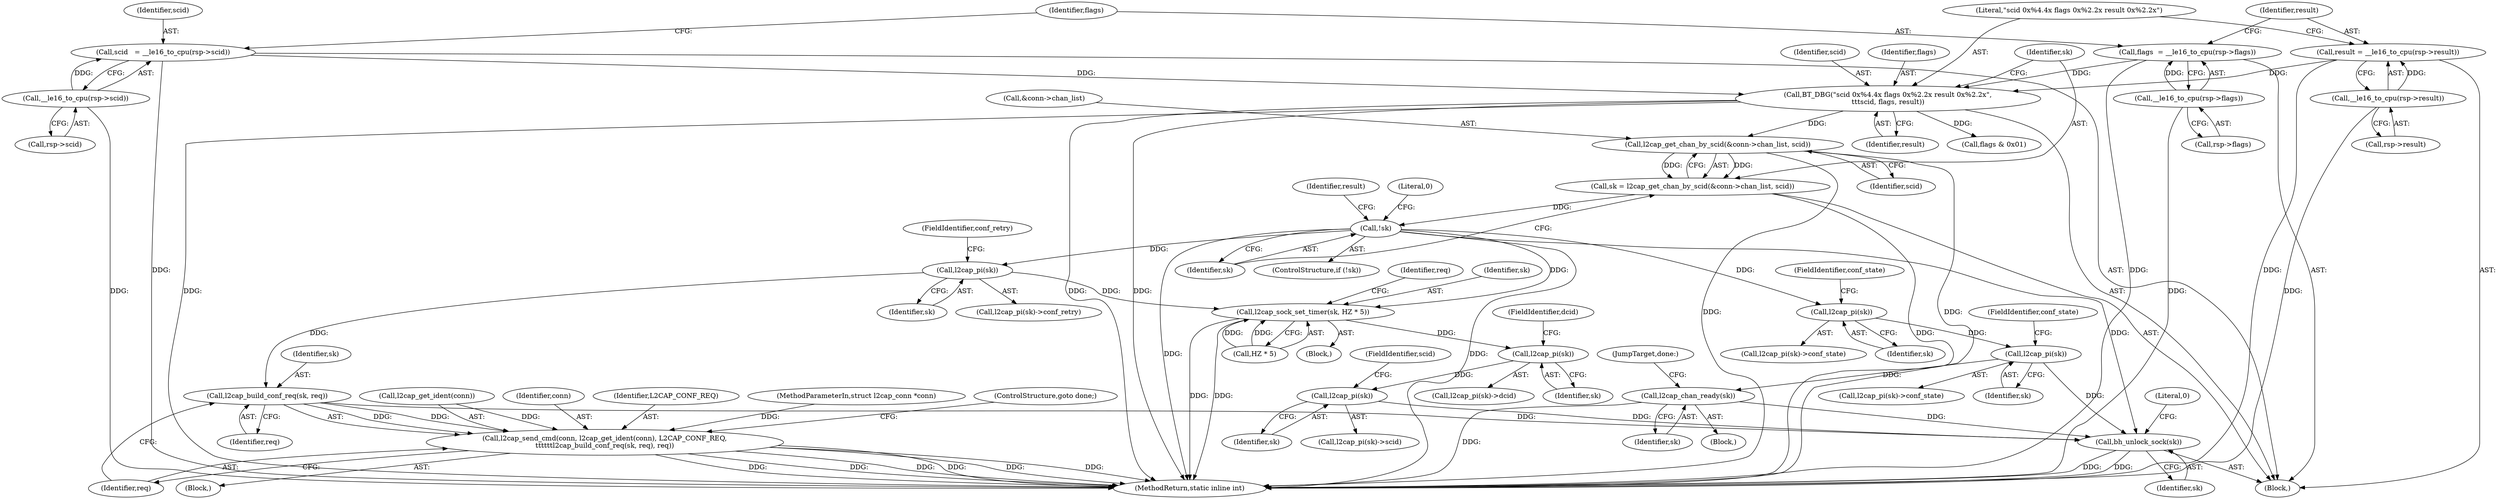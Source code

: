 digraph "0_linux_f2fcfcd670257236ebf2088bbdf26f6a8ef459fe_1@pointer" {
"1000141" [label="(Call,l2cap_get_chan_by_scid(&conn->chan_list, scid))"];
"1000134" [label="(Call,BT_DBG(\"scid 0x%4.4x flags 0x%2.2x result 0x%2.2x\",\n\t\t\tscid, flags, result))"];
"1000116" [label="(Call,scid   = __le16_to_cpu(rsp->scid))"];
"1000118" [label="(Call,__le16_to_cpu(rsp->scid))"];
"1000122" [label="(Call,flags  = __le16_to_cpu(rsp->flags))"];
"1000124" [label="(Call,__le16_to_cpu(rsp->flags))"];
"1000128" [label="(Call,result = __le16_to_cpu(rsp->result))"];
"1000130" [label="(Call,__le16_to_cpu(rsp->result))"];
"1000139" [label="(Call,sk = l2cap_get_chan_by_scid(&conn->chan_list, scid))"];
"1000148" [label="(Call,!sk)"];
"1000162" [label="(Call,l2cap_pi(sk))"];
"1000173" [label="(Call,l2cap_build_conf_req(sk, req))"];
"1000168" [label="(Call,l2cap_send_cmd(conn, l2cap_get_ident(conn), L2CAP_CONF_REQ,\n\t\t\t\t\t\tl2cap_build_conf_req(sk, req), req))"];
"1000251" [label="(Call,bh_unlock_sock(sk))"];
"1000189" [label="(Call,l2cap_sock_set_timer(sk, HZ * 5))"];
"1000202" [label="(Call,l2cap_pi(sk))"];
"1000211" [label="(Call,l2cap_pi(sk))"];
"1000231" [label="(Call,l2cap_pi(sk))"];
"1000238" [label="(Call,l2cap_pi(sk))"];
"1000248" [label="(Call,l2cap_chan_ready(sk))"];
"1000204" [label="(FieldIdentifier,dcid)"];
"1000137" [label="(Identifier,flags)"];
"1000238" [label="(Call,l2cap_pi(sk))"];
"1000124" [label="(Call,__le16_to_cpu(rsp->flags))"];
"1000252" [label="(Identifier,sk)"];
"1000250" [label="(JumpTarget,done:)"];
"1000141" [label="(Call,l2cap_get_chan_by_scid(&conn->chan_list, scid))"];
"1000149" [label="(Identifier,sk)"];
"1000176" [label="(Identifier,req)"];
"1000151" [label="(Literal,0)"];
"1000102" [label="(MethodParameterIn,struct l2cap_conn *conn)"];
"1000147" [label="(ControlStructure,if (!sk))"];
"1000146" [label="(Identifier,scid)"];
"1000153" [label="(Identifier,result)"];
"1000162" [label="(Call,l2cap_pi(sk))"];
"1000211" [label="(Call,l2cap_pi(sk))"];
"1000202" [label="(Call,l2cap_pi(sk))"];
"1000248" [label="(Call,l2cap_chan_ready(sk))"];
"1000198" [label="(Identifier,req)"];
"1000129" [label="(Identifier,result)"];
"1000213" [label="(FieldIdentifier,scid)"];
"1000122" [label="(Call,flags  = __le16_to_cpu(rsp->flags))"];
"1000164" [label="(FieldIdentifier,conf_retry)"];
"1000201" [label="(Call,l2cap_pi(sk)->dcid)"];
"1000233" [label="(FieldIdentifier,conf_state)"];
"1000189" [label="(Call,l2cap_sock_set_timer(sk, HZ * 5))"];
"1000254" [label="(Literal,0)"];
"1000232" [label="(Identifier,sk)"];
"1000118" [label="(Call,__le16_to_cpu(rsp->scid))"];
"1000175" [label="(Identifier,req)"];
"1000177" [label="(ControlStructure,goto done;)"];
"1000119" [label="(Call,rsp->scid)"];
"1000231" [label="(Call,l2cap_pi(sk))"];
"1000210" [label="(Call,l2cap_pi(sk)->scid)"];
"1000212" [label="(Identifier,sk)"];
"1000139" [label="(Call,sk = l2cap_get_chan_by_scid(&conn->chan_list, scid))"];
"1000105" [label="(Block,)"];
"1000125" [label="(Call,rsp->flags)"];
"1000242" [label="(Block,)"];
"1000163" [label="(Identifier,sk)"];
"1000255" [label="(MethodReturn,static inline int)"];
"1000161" [label="(Call,l2cap_pi(sk)->conf_retry)"];
"1000170" [label="(Call,l2cap_get_ident(conn))"];
"1000190" [label="(Identifier,sk)"];
"1000136" [label="(Identifier,scid)"];
"1000131" [label="(Call,rsp->result)"];
"1000249" [label="(Identifier,sk)"];
"1000191" [label="(Call,HZ * 5)"];
"1000166" [label="(Block,)"];
"1000148" [label="(Call,!sk)"];
"1000128" [label="(Call,result = __le16_to_cpu(rsp->result))"];
"1000123" [label="(Identifier,flags)"];
"1000116" [label="(Call,scid   = __le16_to_cpu(rsp->scid))"];
"1000173" [label="(Call,l2cap_build_conf_req(sk, req))"];
"1000138" [label="(Identifier,result)"];
"1000134" [label="(Call,BT_DBG(\"scid 0x%4.4x flags 0x%2.2x result 0x%2.2x\",\n\t\t\tscid, flags, result))"];
"1000237" [label="(Call,l2cap_pi(sk)->conf_state)"];
"1000225" [label="(Call,flags & 0x01)"];
"1000169" [label="(Identifier,conn)"];
"1000140" [label="(Identifier,sk)"];
"1000172" [label="(Identifier,L2CAP_CONF_REQ)"];
"1000154" [label="(Block,)"];
"1000230" [label="(Call,l2cap_pi(sk)->conf_state)"];
"1000142" [label="(Call,&conn->chan_list)"];
"1000240" [label="(FieldIdentifier,conf_state)"];
"1000135" [label="(Literal,\"scid 0x%4.4x flags 0x%2.2x result 0x%2.2x\")"];
"1000203" [label="(Identifier,sk)"];
"1000117" [label="(Identifier,scid)"];
"1000251" [label="(Call,bh_unlock_sock(sk))"];
"1000239" [label="(Identifier,sk)"];
"1000168" [label="(Call,l2cap_send_cmd(conn, l2cap_get_ident(conn), L2CAP_CONF_REQ,\n\t\t\t\t\t\tl2cap_build_conf_req(sk, req), req))"];
"1000174" [label="(Identifier,sk)"];
"1000130" [label="(Call,__le16_to_cpu(rsp->result))"];
"1000141" -> "1000139"  [label="AST: "];
"1000141" -> "1000146"  [label="CFG: "];
"1000142" -> "1000141"  [label="AST: "];
"1000146" -> "1000141"  [label="AST: "];
"1000139" -> "1000141"  [label="CFG: "];
"1000141" -> "1000255"  [label="DDG: "];
"1000141" -> "1000255"  [label="DDG: "];
"1000141" -> "1000139"  [label="DDG: "];
"1000141" -> "1000139"  [label="DDG: "];
"1000134" -> "1000141"  [label="DDG: "];
"1000134" -> "1000105"  [label="AST: "];
"1000134" -> "1000138"  [label="CFG: "];
"1000135" -> "1000134"  [label="AST: "];
"1000136" -> "1000134"  [label="AST: "];
"1000137" -> "1000134"  [label="AST: "];
"1000138" -> "1000134"  [label="AST: "];
"1000140" -> "1000134"  [label="CFG: "];
"1000134" -> "1000255"  [label="DDG: "];
"1000134" -> "1000255"  [label="DDG: "];
"1000134" -> "1000255"  [label="DDG: "];
"1000116" -> "1000134"  [label="DDG: "];
"1000122" -> "1000134"  [label="DDG: "];
"1000128" -> "1000134"  [label="DDG: "];
"1000134" -> "1000225"  [label="DDG: "];
"1000116" -> "1000105"  [label="AST: "];
"1000116" -> "1000118"  [label="CFG: "];
"1000117" -> "1000116"  [label="AST: "];
"1000118" -> "1000116"  [label="AST: "];
"1000123" -> "1000116"  [label="CFG: "];
"1000116" -> "1000255"  [label="DDG: "];
"1000118" -> "1000116"  [label="DDG: "];
"1000118" -> "1000119"  [label="CFG: "];
"1000119" -> "1000118"  [label="AST: "];
"1000118" -> "1000255"  [label="DDG: "];
"1000122" -> "1000105"  [label="AST: "];
"1000122" -> "1000124"  [label="CFG: "];
"1000123" -> "1000122"  [label="AST: "];
"1000124" -> "1000122"  [label="AST: "];
"1000129" -> "1000122"  [label="CFG: "];
"1000122" -> "1000255"  [label="DDG: "];
"1000124" -> "1000122"  [label="DDG: "];
"1000124" -> "1000125"  [label="CFG: "];
"1000125" -> "1000124"  [label="AST: "];
"1000124" -> "1000255"  [label="DDG: "];
"1000128" -> "1000105"  [label="AST: "];
"1000128" -> "1000130"  [label="CFG: "];
"1000129" -> "1000128"  [label="AST: "];
"1000130" -> "1000128"  [label="AST: "];
"1000135" -> "1000128"  [label="CFG: "];
"1000128" -> "1000255"  [label="DDG: "];
"1000130" -> "1000128"  [label="DDG: "];
"1000130" -> "1000131"  [label="CFG: "];
"1000131" -> "1000130"  [label="AST: "];
"1000130" -> "1000255"  [label="DDG: "];
"1000139" -> "1000105"  [label="AST: "];
"1000140" -> "1000139"  [label="AST: "];
"1000149" -> "1000139"  [label="CFG: "];
"1000139" -> "1000255"  [label="DDG: "];
"1000139" -> "1000148"  [label="DDG: "];
"1000148" -> "1000147"  [label="AST: "];
"1000148" -> "1000149"  [label="CFG: "];
"1000149" -> "1000148"  [label="AST: "];
"1000151" -> "1000148"  [label="CFG: "];
"1000153" -> "1000148"  [label="CFG: "];
"1000148" -> "1000255"  [label="DDG: "];
"1000148" -> "1000255"  [label="DDG: "];
"1000148" -> "1000162"  [label="DDG: "];
"1000148" -> "1000189"  [label="DDG: "];
"1000148" -> "1000231"  [label="DDG: "];
"1000148" -> "1000251"  [label="DDG: "];
"1000162" -> "1000161"  [label="AST: "];
"1000162" -> "1000163"  [label="CFG: "];
"1000163" -> "1000162"  [label="AST: "];
"1000164" -> "1000162"  [label="CFG: "];
"1000162" -> "1000173"  [label="DDG: "];
"1000162" -> "1000189"  [label="DDG: "];
"1000173" -> "1000168"  [label="AST: "];
"1000173" -> "1000175"  [label="CFG: "];
"1000174" -> "1000173"  [label="AST: "];
"1000175" -> "1000173"  [label="AST: "];
"1000176" -> "1000173"  [label="CFG: "];
"1000173" -> "1000168"  [label="DDG: "];
"1000173" -> "1000168"  [label="DDG: "];
"1000173" -> "1000251"  [label="DDG: "];
"1000168" -> "1000166"  [label="AST: "];
"1000168" -> "1000176"  [label="CFG: "];
"1000169" -> "1000168"  [label="AST: "];
"1000170" -> "1000168"  [label="AST: "];
"1000172" -> "1000168"  [label="AST: "];
"1000176" -> "1000168"  [label="AST: "];
"1000177" -> "1000168"  [label="CFG: "];
"1000168" -> "1000255"  [label="DDG: "];
"1000168" -> "1000255"  [label="DDG: "];
"1000168" -> "1000255"  [label="DDG: "];
"1000168" -> "1000255"  [label="DDG: "];
"1000168" -> "1000255"  [label="DDG: "];
"1000168" -> "1000255"  [label="DDG: "];
"1000170" -> "1000168"  [label="DDG: "];
"1000102" -> "1000168"  [label="DDG: "];
"1000251" -> "1000105"  [label="AST: "];
"1000251" -> "1000252"  [label="CFG: "];
"1000252" -> "1000251"  [label="AST: "];
"1000254" -> "1000251"  [label="CFG: "];
"1000251" -> "1000255"  [label="DDG: "];
"1000251" -> "1000255"  [label="DDG: "];
"1000238" -> "1000251"  [label="DDG: "];
"1000211" -> "1000251"  [label="DDG: "];
"1000248" -> "1000251"  [label="DDG: "];
"1000189" -> "1000154"  [label="AST: "];
"1000189" -> "1000191"  [label="CFG: "];
"1000190" -> "1000189"  [label="AST: "];
"1000191" -> "1000189"  [label="AST: "];
"1000198" -> "1000189"  [label="CFG: "];
"1000189" -> "1000255"  [label="DDG: "];
"1000189" -> "1000255"  [label="DDG: "];
"1000191" -> "1000189"  [label="DDG: "];
"1000191" -> "1000189"  [label="DDG: "];
"1000189" -> "1000202"  [label="DDG: "];
"1000202" -> "1000201"  [label="AST: "];
"1000202" -> "1000203"  [label="CFG: "];
"1000203" -> "1000202"  [label="AST: "];
"1000204" -> "1000202"  [label="CFG: "];
"1000202" -> "1000211"  [label="DDG: "];
"1000211" -> "1000210"  [label="AST: "];
"1000211" -> "1000212"  [label="CFG: "];
"1000212" -> "1000211"  [label="AST: "];
"1000213" -> "1000211"  [label="CFG: "];
"1000231" -> "1000230"  [label="AST: "];
"1000231" -> "1000232"  [label="CFG: "];
"1000232" -> "1000231"  [label="AST: "];
"1000233" -> "1000231"  [label="CFG: "];
"1000231" -> "1000238"  [label="DDG: "];
"1000238" -> "1000237"  [label="AST: "];
"1000238" -> "1000239"  [label="CFG: "];
"1000239" -> "1000238"  [label="AST: "];
"1000240" -> "1000238"  [label="CFG: "];
"1000238" -> "1000248"  [label="DDG: "];
"1000248" -> "1000242"  [label="AST: "];
"1000248" -> "1000249"  [label="CFG: "];
"1000249" -> "1000248"  [label="AST: "];
"1000250" -> "1000248"  [label="CFG: "];
"1000248" -> "1000255"  [label="DDG: "];
}
